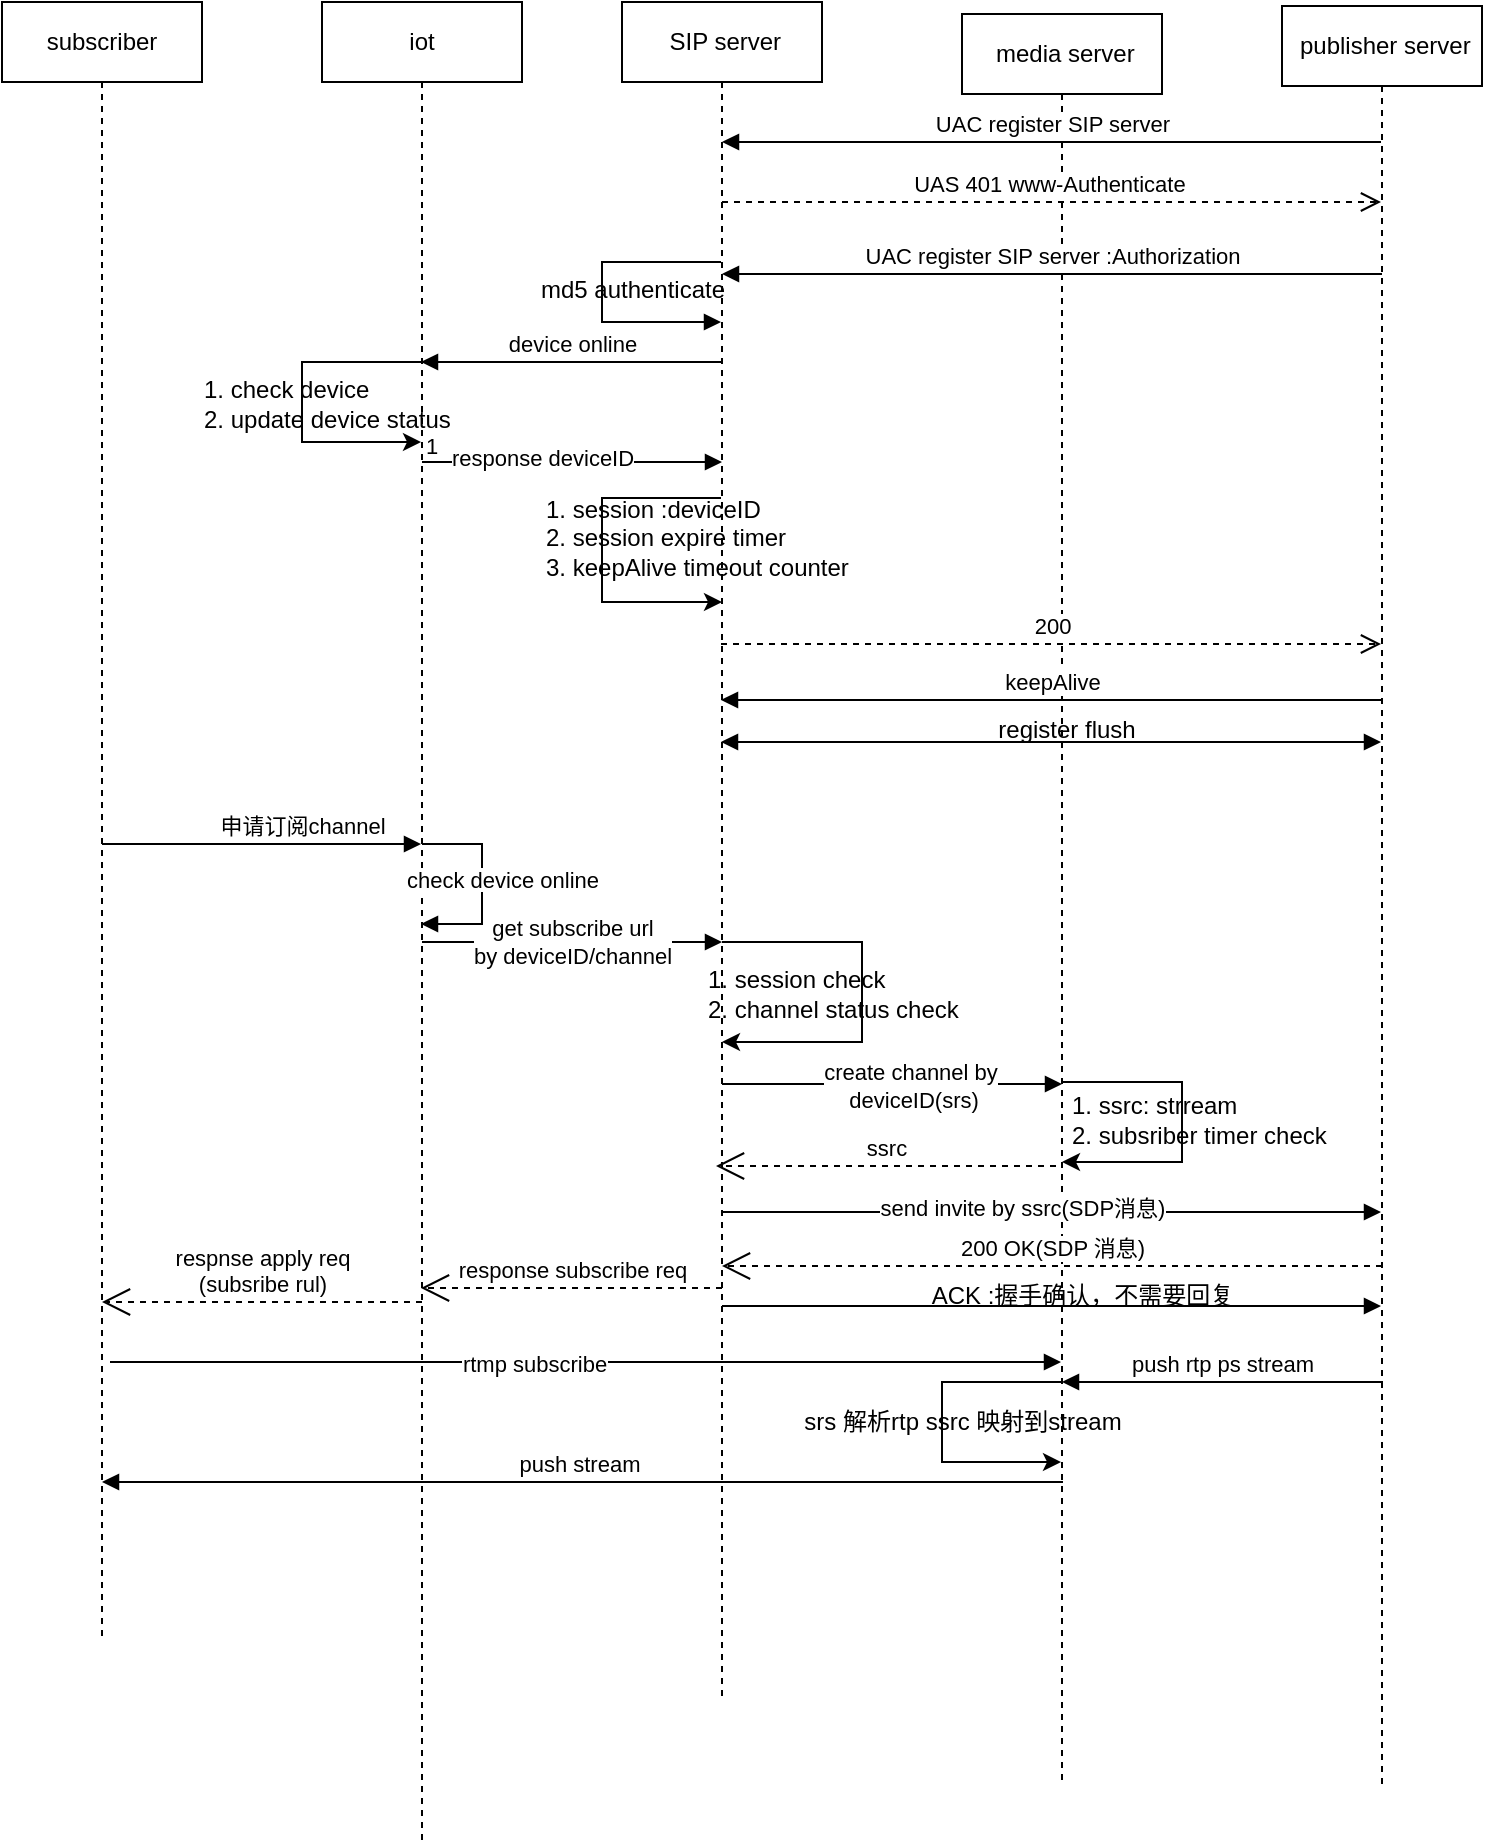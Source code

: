 <mxfile version="15.7.0" type="github">
  <diagram id="6UUS9BngQqoZ4q6VCx7F" name="Page-1">
    <mxGraphModel dx="919" dy="491" grid="1" gridSize="10" guides="1" tooltips="1" connect="1" arrows="1" fold="1" page="1" pageScale="1" pageWidth="827" pageHeight="1169" math="0" shadow="0">
      <root>
        <mxCell id="0" />
        <mxCell id="1" parent="0" />
        <mxCell id="10HyddcY0gIoOQVBEXPv-4" value="subscriber" style="shape=umlLifeline;perimeter=lifelinePerimeter;whiteSpace=wrap;html=1;container=1;collapsible=0;recursiveResize=0;outlineConnect=0;" parent="1" vertex="1">
          <mxGeometry x="30" y="60" width="100" height="820" as="geometry" />
        </mxCell>
        <mxCell id="10HyddcY0gIoOQVBEXPv-11" value="申请订阅channel" style="html=1;verticalAlign=bottom;endArrow=block;rounded=0;" parent="10HyddcY0gIoOQVBEXPv-4" edge="1">
          <mxGeometry x="0.254" width="80" relative="1" as="geometry">
            <mxPoint x="50" y="421" as="sourcePoint" />
            <mxPoint x="209.5" y="421" as="targetPoint" />
            <mxPoint as="offset" />
          </mxGeometry>
        </mxCell>
        <mxCell id="10HyddcY0gIoOQVBEXPv-5" value="&amp;nbsp;SIP server" style="shape=umlLifeline;perimeter=lifelinePerimeter;whiteSpace=wrap;html=1;container=1;collapsible=0;recursiveResize=0;outlineConnect=0;" parent="1" vertex="1">
          <mxGeometry x="340" y="60" width="100" height="850" as="geometry" />
        </mxCell>
        <mxCell id="qBGxzSzK9V-PdyPtXiU0-2" value="md5 authenticate" style="text;html=1;align=center;verticalAlign=middle;resizable=0;points=[];autosize=1;strokeColor=none;fillColor=none;" vertex="1" parent="10HyddcY0gIoOQVBEXPv-5">
          <mxGeometry x="-50" y="134" width="110" height="20" as="geometry" />
        </mxCell>
        <mxCell id="qBGxzSzK9V-PdyPtXiU0-12" value="" style="endArrow=block;endFill=1;html=1;edgeStyle=orthogonalEdgeStyle;align=left;verticalAlign=top;rounded=0;" edge="1" parent="10HyddcY0gIoOQVBEXPv-5">
          <mxGeometry x="-1" relative="1" as="geometry">
            <mxPoint x="-100" y="230" as="sourcePoint" />
            <mxPoint x="50" y="230" as="targetPoint" />
          </mxGeometry>
        </mxCell>
        <mxCell id="qBGxzSzK9V-PdyPtXiU0-13" value="1" style="edgeLabel;resizable=0;html=1;align=left;verticalAlign=bottom;" connectable="0" vertex="1" parent="qBGxzSzK9V-PdyPtXiU0-12">
          <mxGeometry x="-1" relative="1" as="geometry" />
        </mxCell>
        <mxCell id="qBGxzSzK9V-PdyPtXiU0-14" value="response deviceID" style="edgeLabel;html=1;align=center;verticalAlign=middle;resizable=0;points=[];" vertex="1" connectable="0" parent="qBGxzSzK9V-PdyPtXiU0-12">
          <mxGeometry x="-0.2" y="2" relative="1" as="geometry">
            <mxPoint as="offset" />
          </mxGeometry>
        </mxCell>
        <mxCell id="qBGxzSzK9V-PdyPtXiU0-29" value="" style="html=1;verticalAlign=bottom;endArrow=block;rounded=0;" edge="1" parent="10HyddcY0gIoOQVBEXPv-5">
          <mxGeometry width="80" relative="1" as="geometry">
            <mxPoint x="-100" y="470" as="sourcePoint" />
            <mxPoint x="50" y="470" as="targetPoint" />
          </mxGeometry>
        </mxCell>
        <mxCell id="qBGxzSzK9V-PdyPtXiU0-30" value="get subscribe url &lt;br&gt;by deviceID/channel" style="edgeLabel;html=1;align=center;verticalAlign=middle;resizable=0;points=[];" vertex="1" connectable="0" parent="qBGxzSzK9V-PdyPtXiU0-29">
          <mxGeometry x="-0.208" relative="1" as="geometry">
            <mxPoint x="15" as="offset" />
          </mxGeometry>
        </mxCell>
        <mxCell id="qBGxzSzK9V-PdyPtXiU0-50" value="response subscribe req" style="endArrow=open;endSize=12;dashed=1;html=1;rounded=0;verticalAlign=bottom;" edge="1" parent="10HyddcY0gIoOQVBEXPv-5">
          <mxGeometry width="160" relative="1" as="geometry">
            <mxPoint x="50" y="643" as="sourcePoint" />
            <mxPoint x="-100.5" y="643" as="targetPoint" />
            <Array as="points">
              <mxPoint x="-39.5" y="643" />
            </Array>
          </mxGeometry>
        </mxCell>
        <mxCell id="10HyddcY0gIoOQVBEXPv-6" value="&amp;nbsp;media server" style="shape=umlLifeline;perimeter=lifelinePerimeter;whiteSpace=wrap;html=1;container=1;collapsible=0;recursiveResize=0;outlineConnect=0;" parent="1" vertex="1">
          <mxGeometry x="510" y="66" width="100" height="884" as="geometry" />
        </mxCell>
        <mxCell id="10HyddcY0gIoOQVBEXPv-20" value="UAC register SIP server :Authorization" style="html=1;verticalAlign=bottom;endArrow=block;rounded=0;" parent="10HyddcY0gIoOQVBEXPv-6" edge="1">
          <mxGeometry width="80" relative="1" as="geometry">
            <mxPoint x="210" y="130" as="sourcePoint" />
            <mxPoint x="-120" y="130" as="targetPoint" />
            <Array as="points">
              <mxPoint x="100.5" y="130" />
            </Array>
          </mxGeometry>
        </mxCell>
        <mxCell id="qBGxzSzK9V-PdyPtXiU0-35" value="" style="html=1;verticalAlign=bottom;endArrow=block;rounded=0;" edge="1" parent="10HyddcY0gIoOQVBEXPv-6">
          <mxGeometry width="80" relative="1" as="geometry">
            <mxPoint x="-120" y="535" as="sourcePoint" />
            <mxPoint x="50" y="535" as="targetPoint" />
          </mxGeometry>
        </mxCell>
        <mxCell id="qBGxzSzK9V-PdyPtXiU0-36" value="create channel by&lt;br&gt;&amp;nbsp;deviceID(srs)" style="edgeLabel;html=1;align=center;verticalAlign=middle;resizable=0;points=[];" vertex="1" connectable="0" parent="qBGxzSzK9V-PdyPtXiU0-35">
          <mxGeometry x="0.099" y="-1" relative="1" as="geometry">
            <mxPoint as="offset" />
          </mxGeometry>
        </mxCell>
        <mxCell id="qBGxzSzK9V-PdyPtXiU0-47" value="" style="edgeStyle=segmentEdgeStyle;endArrow=classic;html=1;rounded=0;verticalAlign=bottom;" edge="1" parent="10HyddcY0gIoOQVBEXPv-6">
          <mxGeometry width="50" height="50" relative="1" as="geometry">
            <mxPoint x="49.5" y="684" as="sourcePoint" />
            <mxPoint x="49.5" y="724" as="targetPoint" />
            <Array as="points">
              <mxPoint x="-10" y="684" />
              <mxPoint x="-10" y="724" />
            </Array>
          </mxGeometry>
        </mxCell>
        <mxCell id="qBGxzSzK9V-PdyPtXiU0-55" value="push stream&amp;nbsp;" style="html=1;verticalAlign=bottom;endArrow=block;rounded=0;" edge="1" parent="10HyddcY0gIoOQVBEXPv-6" target="10HyddcY0gIoOQVBEXPv-4">
          <mxGeometry width="80" relative="1" as="geometry">
            <mxPoint x="50.5" y="734" as="sourcePoint" />
            <mxPoint x="-280" y="734" as="targetPoint" />
          </mxGeometry>
        </mxCell>
        <mxCell id="10HyddcY0gIoOQVBEXPv-7" value="&amp;nbsp;publisher server" style="shape=umlLifeline;perimeter=lifelinePerimeter;whiteSpace=wrap;html=1;container=1;collapsible=0;recursiveResize=0;outlineConnect=0;" parent="1" vertex="1">
          <mxGeometry x="670" y="62" width="100" height="890" as="geometry" />
        </mxCell>
        <mxCell id="qBGxzSzK9V-PdyPtXiU0-17" value="keepAlive" style="html=1;verticalAlign=bottom;endArrow=block;rounded=0;" edge="1" parent="10HyddcY0gIoOQVBEXPv-7">
          <mxGeometry width="80" relative="1" as="geometry">
            <mxPoint x="50" y="347" as="sourcePoint" />
            <mxPoint x="-280.5" y="347" as="targetPoint" />
          </mxGeometry>
        </mxCell>
        <mxCell id="qBGxzSzK9V-PdyPtXiU0-42" value="200 OK(SDP 消息)" style="endArrow=open;endSize=12;dashed=1;html=1;rounded=0;verticalAlign=bottom;" edge="1" parent="10HyddcY0gIoOQVBEXPv-7" target="10HyddcY0gIoOQVBEXPv-5">
          <mxGeometry width="160" relative="1" as="geometry">
            <mxPoint x="50" y="630" as="sourcePoint" />
            <mxPoint x="-120" y="630" as="targetPoint" />
            <Array as="points">
              <mxPoint x="-39.5" y="630" />
            </Array>
          </mxGeometry>
        </mxCell>
        <mxCell id="qBGxzSzK9V-PdyPtXiU0-43" value="" style="html=1;verticalAlign=bottom;endArrow=block;rounded=0;" edge="1" parent="10HyddcY0gIoOQVBEXPv-7">
          <mxGeometry width="80" relative="1" as="geometry">
            <mxPoint x="-280" y="650" as="sourcePoint" />
            <mxPoint x="49.5" y="650" as="targetPoint" />
          </mxGeometry>
        </mxCell>
        <mxCell id="10HyddcY0gIoOQVBEXPv-9" value="iot" style="shape=umlLifeline;perimeter=lifelinePerimeter;whiteSpace=wrap;html=1;container=1;collapsible=0;recursiveResize=0;outlineConnect=0;" parent="1" vertex="1">
          <mxGeometry x="190" y="60" width="100" height="920" as="geometry" />
        </mxCell>
        <mxCell id="10HyddcY0gIoOQVBEXPv-14" value="" style="html=1;verticalAlign=bottom;endArrow=block;rounded=0;" parent="10HyddcY0gIoOQVBEXPv-9" edge="1">
          <mxGeometry x="-0.005" y="10" width="80" relative="1" as="geometry">
            <mxPoint x="50" y="421" as="sourcePoint" />
            <mxPoint x="49.5" y="461" as="targetPoint" />
            <Array as="points">
              <mxPoint x="80" y="421" />
              <mxPoint x="80" y="461" />
            </Array>
            <mxPoint as="offset" />
          </mxGeometry>
        </mxCell>
        <mxCell id="qBGxzSzK9V-PdyPtXiU0-10" value="" style="edgeStyle=segmentEdgeStyle;endArrow=classic;html=1;rounded=0;" edge="1" parent="10HyddcY0gIoOQVBEXPv-9">
          <mxGeometry width="50" height="50" relative="1" as="geometry">
            <mxPoint x="49.5" y="180" as="sourcePoint" />
            <mxPoint x="49.5" y="220" as="targetPoint" />
            <Array as="points">
              <mxPoint x="-10" y="180" />
              <mxPoint x="-10" y="220" />
            </Array>
          </mxGeometry>
        </mxCell>
        <mxCell id="qBGxzSzK9V-PdyPtXiU0-52" value="respnse apply req&lt;br&gt;(subsribe rul)" style="endArrow=open;endSize=12;dashed=1;html=1;rounded=0;verticalAlign=bottom;" edge="1" parent="10HyddcY0gIoOQVBEXPv-9">
          <mxGeometry width="160" relative="1" as="geometry">
            <mxPoint x="50" y="650" as="sourcePoint" />
            <mxPoint x="-110" y="650" as="targetPoint" />
            <Array as="points">
              <mxPoint x="-39.5" y="650" />
            </Array>
          </mxGeometry>
        </mxCell>
        <mxCell id="10HyddcY0gIoOQVBEXPv-15" value="&lt;span style=&quot;font-size: 11px ; background-color: rgb(255 , 255 , 255)&quot;&gt;check device online&lt;/span&gt;" style="text;html=1;align=center;verticalAlign=middle;resizable=0;points=[];autosize=1;strokeColor=none;fillColor=none;" parent="1" vertex="1">
          <mxGeometry x="220" y="489" width="120" height="20" as="geometry" />
        </mxCell>
        <mxCell id="10HyddcY0gIoOQVBEXPv-16" value="UAC register SIP server" style="html=1;verticalAlign=bottom;endArrow=block;rounded=0;" parent="1" source="10HyddcY0gIoOQVBEXPv-7" target="10HyddcY0gIoOQVBEXPv-5" edge="1">
          <mxGeometry width="80" relative="1" as="geometry">
            <mxPoint x="720" y="120" as="sourcePoint" />
            <mxPoint x="800" y="120" as="targetPoint" />
            <Array as="points">
              <mxPoint x="610" y="130" />
            </Array>
          </mxGeometry>
        </mxCell>
        <mxCell id="10HyddcY0gIoOQVBEXPv-19" value="UAS 401 www-Authenticate&amp;nbsp;" style="html=1;verticalAlign=bottom;endArrow=open;dashed=1;endSize=8;rounded=0;" parent="1" source="10HyddcY0gIoOQVBEXPv-5" target="10HyddcY0gIoOQVBEXPv-7" edge="1">
          <mxGeometry relative="1" as="geometry">
            <mxPoint x="470" y="150" as="sourcePoint" />
            <mxPoint x="390" y="150" as="targetPoint" />
            <Array as="points">
              <mxPoint x="550" y="160" />
            </Array>
          </mxGeometry>
        </mxCell>
        <mxCell id="qBGxzSzK9V-PdyPtXiU0-1" value="" style="html=1;verticalAlign=bottom;endArrow=block;rounded=0;" edge="1" parent="1" source="10HyddcY0gIoOQVBEXPv-5" target="10HyddcY0gIoOQVBEXPv-5">
          <mxGeometry width="80" relative="1" as="geometry">
            <mxPoint x="340" y="210" as="sourcePoint" />
            <mxPoint x="420" y="210" as="targetPoint" />
            <Array as="points">
              <mxPoint x="360" y="190" />
              <mxPoint x="340" y="190" />
              <mxPoint x="330" y="190" />
              <mxPoint x="330" y="200" />
              <mxPoint x="330" y="210" />
              <mxPoint x="330" y="220" />
              <mxPoint x="360" y="220" />
            </Array>
          </mxGeometry>
        </mxCell>
        <mxCell id="qBGxzSzK9V-PdyPtXiU0-6" value="" style="edgeStyle=segmentEdgeStyle;endArrow=classic;html=1;rounded=0;" edge="1" parent="1">
          <mxGeometry width="50" height="50" relative="1" as="geometry">
            <mxPoint x="389.5" y="308" as="sourcePoint" />
            <mxPoint x="390" y="360" as="targetPoint" />
            <Array as="points">
              <mxPoint x="330" y="308" />
              <mxPoint x="330" y="360" />
              <mxPoint x="390" y="360" />
            </Array>
          </mxGeometry>
        </mxCell>
        <mxCell id="qBGxzSzK9V-PdyPtXiU0-7" value="1. session :deviceID&lt;br&gt;2. session expire timer&lt;br&gt;3. keepAlive timeout counter" style="text;html=1;align=left;verticalAlign=middle;resizable=0;points=[];autosize=1;strokeColor=none;fillColor=none;" vertex="1" parent="1">
          <mxGeometry x="300" y="303" width="170" height="50" as="geometry" />
        </mxCell>
        <mxCell id="qBGxzSzK9V-PdyPtXiU0-9" value="device online" style="html=1;verticalAlign=bottom;endArrow=block;rounded=0;" edge="1" parent="1">
          <mxGeometry width="80" relative="1" as="geometry">
            <mxPoint x="389.5" y="240" as="sourcePoint" />
            <mxPoint x="239.5" y="240" as="targetPoint" />
            <Array as="points">
              <mxPoint x="330" y="240" />
            </Array>
          </mxGeometry>
        </mxCell>
        <mxCell id="qBGxzSzK9V-PdyPtXiU0-11" value="1. check device&lt;br&gt;2. update device status" style="text;html=1;align=left;verticalAlign=middle;resizable=0;points=[];autosize=1;strokeColor=none;fillColor=none;" vertex="1" parent="1">
          <mxGeometry x="129" y="246" width="140" height="30" as="geometry" />
        </mxCell>
        <mxCell id="qBGxzSzK9V-PdyPtXiU0-15" value="200" style="html=1;verticalAlign=bottom;endArrow=open;dashed=1;endSize=8;rounded=0;" edge="1" parent="1">
          <mxGeometry relative="1" as="geometry">
            <mxPoint x="389.5" y="381" as="sourcePoint" />
            <mxPoint x="719.5" y="381" as="targetPoint" />
            <Array as="points">
              <mxPoint x="430" y="381" />
            </Array>
          </mxGeometry>
        </mxCell>
        <mxCell id="qBGxzSzK9V-PdyPtXiU0-27" value="" style="endArrow=block;startArrow=block;endFill=1;startFill=1;html=1;rounded=0;verticalAlign=bottom;" edge="1" parent="1">
          <mxGeometry width="160" relative="1" as="geometry">
            <mxPoint x="389.5" y="430" as="sourcePoint" />
            <mxPoint x="719.5" y="430" as="targetPoint" />
            <Array as="points">
              <mxPoint x="570" y="430" />
            </Array>
          </mxGeometry>
        </mxCell>
        <mxCell id="qBGxzSzK9V-PdyPtXiU0-28" value="register flush" style="text;html=1;align=center;verticalAlign=middle;resizable=0;points=[];autosize=1;strokeColor=none;fillColor=none;" vertex="1" parent="1">
          <mxGeometry x="522" y="414" width="80" height="20" as="geometry" />
        </mxCell>
        <mxCell id="qBGxzSzK9V-PdyPtXiU0-32" value="1. session check&lt;br&gt;2. channel status check" style="text;html=1;align=left;verticalAlign=middle;resizable=0;points=[];autosize=1;strokeColor=none;fillColor=none;" vertex="1" parent="1">
          <mxGeometry x="381" y="541" width="140" height="30" as="geometry" />
        </mxCell>
        <mxCell id="qBGxzSzK9V-PdyPtXiU0-33" value="" style="html=1;verticalAlign=bottom;endArrow=block;rounded=0;" edge="1" parent="1">
          <mxGeometry width="80" relative="1" as="geometry">
            <mxPoint x="390" y="665" as="sourcePoint" />
            <mxPoint x="719.5" y="665" as="targetPoint" />
          </mxGeometry>
        </mxCell>
        <mxCell id="qBGxzSzK9V-PdyPtXiU0-34" value="send invite by ssrc(SDP消息)" style="edgeLabel;html=1;align=center;verticalAlign=middle;resizable=0;points=[];" vertex="1" connectable="0" parent="qBGxzSzK9V-PdyPtXiU0-33">
          <mxGeometry x="-0.093" y="2" relative="1" as="geometry">
            <mxPoint as="offset" />
          </mxGeometry>
        </mxCell>
        <mxCell id="qBGxzSzK9V-PdyPtXiU0-37" value="ssrc" style="endArrow=open;endSize=12;dashed=1;html=1;rounded=0;verticalAlign=bottom;" edge="1" parent="1">
          <mxGeometry width="160" relative="1" as="geometry">
            <mxPoint x="557" y="642" as="sourcePoint" />
            <mxPoint x="387" y="642" as="targetPoint" />
            <Array as="points">
              <mxPoint x="467.5" y="642" />
            </Array>
          </mxGeometry>
        </mxCell>
        <mxCell id="qBGxzSzK9V-PdyPtXiU0-38" value="" style="edgeStyle=segmentEdgeStyle;endArrow=classic;html=1;rounded=0;verticalAlign=bottom;" edge="1" parent="1" source="10HyddcY0gIoOQVBEXPv-5" target="10HyddcY0gIoOQVBEXPv-5">
          <mxGeometry width="50" height="50" relative="1" as="geometry">
            <mxPoint x="519.5" y="570" as="sourcePoint" />
            <mxPoint x="400" y="600" as="targetPoint" />
            <Array as="points">
              <mxPoint x="460" y="530" />
              <mxPoint x="460" y="580" />
            </Array>
          </mxGeometry>
        </mxCell>
        <mxCell id="qBGxzSzK9V-PdyPtXiU0-39" value="" style="edgeStyle=segmentEdgeStyle;endArrow=classic;html=1;rounded=0;verticalAlign=bottom;" edge="1" parent="1" source="10HyddcY0gIoOQVBEXPv-6" target="10HyddcY0gIoOQVBEXPv-6">
          <mxGeometry width="50" height="50" relative="1" as="geometry">
            <mxPoint x="570" y="600" as="sourcePoint" />
            <mxPoint x="570" y="640" as="targetPoint" />
            <Array as="points">
              <mxPoint x="620" y="600" />
              <mxPoint x="620" y="640" />
            </Array>
          </mxGeometry>
        </mxCell>
        <mxCell id="qBGxzSzK9V-PdyPtXiU0-40" value="1. ssrc: strream&lt;br&gt;2. subsriber timer check" style="text;html=1;align=left;verticalAlign=middle;resizable=0;points=[];autosize=1;strokeColor=none;fillColor=none;" vertex="1" parent="1">
          <mxGeometry x="563" y="604" width="140" height="30" as="geometry" />
        </mxCell>
        <mxCell id="qBGxzSzK9V-PdyPtXiU0-44" value="ACK :握手确认，不需要回复" style="text;html=1;align=center;verticalAlign=middle;resizable=0;points=[];autosize=1;strokeColor=none;fillColor=none;" vertex="1" parent="1">
          <mxGeometry x="485" y="697" width="170" height="20" as="geometry" />
        </mxCell>
        <mxCell id="qBGxzSzK9V-PdyPtXiU0-45" value="push rtp ps stream" style="html=1;verticalAlign=bottom;endArrow=block;rounded=0;" edge="1" parent="1">
          <mxGeometry width="80" relative="1" as="geometry">
            <mxPoint x="720.5" y="750" as="sourcePoint" />
            <mxPoint x="560" y="750" as="targetPoint" />
          </mxGeometry>
        </mxCell>
        <mxCell id="qBGxzSzK9V-PdyPtXiU0-48" value="srs 解析rtp ssrc 映射到stream" style="text;html=1;align=center;verticalAlign=middle;resizable=0;points=[];autosize=1;strokeColor=none;fillColor=none;" vertex="1" parent="1">
          <mxGeometry x="425" y="760" width="170" height="20" as="geometry" />
        </mxCell>
        <mxCell id="qBGxzSzK9V-PdyPtXiU0-53" value="" style="html=1;verticalAlign=bottom;endArrow=block;rounded=0;" edge="1" parent="1" target="10HyddcY0gIoOQVBEXPv-6">
          <mxGeometry width="80" relative="1" as="geometry">
            <mxPoint x="84" y="740" as="sourcePoint" />
            <mxPoint x="413.5" y="740" as="targetPoint" />
          </mxGeometry>
        </mxCell>
        <mxCell id="qBGxzSzK9V-PdyPtXiU0-54" value="rtmp subscribe" style="edgeLabel;html=1;align=center;verticalAlign=middle;resizable=0;points=[];" vertex="1" connectable="0" parent="qBGxzSzK9V-PdyPtXiU0-53">
          <mxGeometry x="-0.111" y="-1" relative="1" as="geometry">
            <mxPoint as="offset" />
          </mxGeometry>
        </mxCell>
      </root>
    </mxGraphModel>
  </diagram>
</mxfile>
